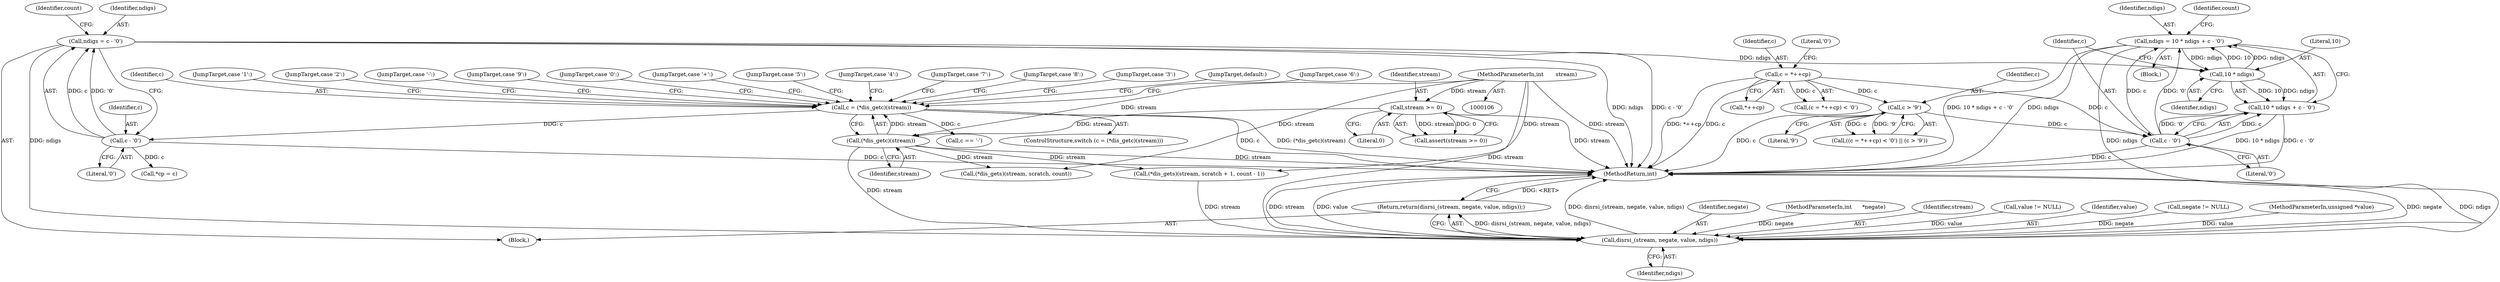 digraph "0_torque_3ed749263abe3d69fa3626d142a5789dcb5a5684@integer" {
"1000338" [label="(Call,ndigs = 10 * ndigs + c - '0')"];
"1000341" [label="(Call,10 * ndigs)"];
"1000338" [label="(Call,ndigs = 10 * ndigs + c - '0')"];
"1000344" [label="(Call,c - '0')"];
"1000332" [label="(Call,c > '9')"];
"1000326" [label="(Call,c = *++cp)"];
"1000266" [label="(Call,ndigs = c - '0')"];
"1000268" [label="(Call,c - '0')"];
"1000169" [label="(Call,c = (*dis_getc)(stream))"];
"1000171" [label="(Call,(*dis_getc)(stream))"];
"1000128" [label="(Call,stream >= 0)"];
"1000107" [label="(MethodParameterIn,int       stream)"];
"1000348" [label="(Call,disrsi_(stream, negate, value, ndigs))"];
"1000347" [label="(Return,return(disrsi_(stream, negate, value, ndigs));)"];
"1000340" [label="(Call,10 * ndigs + c - '0')"];
"1000263" [label="(JumpTarget,case '7':)"];
"1000264" [label="(JumpTarget,case '8':)"];
"1000278" [label="(Call,(*dis_gets)(stream, scratch + 1, count - 1))"];
"1000259" [label="(JumpTarget,case '3':)"];
"1000332" [label="(Call,c > '9')"];
"1000171" [label="(Call,(*dis_getc)(stream))"];
"1000377" [label="(MethodReturn,int)"];
"1000339" [label="(Identifier,ndigs)"];
"1000322" [label="(Block,)"];
"1000342" [label="(Literal,10)"];
"1000340" [label="(Call,10 * ndigs + c - '0')"];
"1000344" [label="(Call,c - '0')"];
"1000327" [label="(Identifier,c)"];
"1000179" [label="(Call,c == '-')"];
"1000362" [label="(JumpTarget,default:)"];
"1000338" [label="(Call,ndigs = 10 * ndigs + c - '0')"];
"1000262" [label="(JumpTarget,case '6':)"];
"1000170" [label="(Identifier,c)"];
"1000331" [label="(Literal,'0')"];
"1000257" [label="(JumpTarget,case '1':)"];
"1000169" [label="(Call,c = (*dis_getc)(stream))"];
"1000129" [label="(Identifier,stream)"];
"1000258" [label="(JumpTarget,case '2':)"];
"1000174" [label="(JumpTarget,case '-':)"];
"1000265" [label="(JumpTarget,case '9':)"];
"1000270" [label="(Literal,'0')"];
"1000253" [label="(JumpTarget,case '0':)"];
"1000127" [label="(Call,assert(stream >= 0))"];
"1000269" [label="(Identifier,c)"];
"1000350" [label="(Identifier,negate)"];
"1000341" [label="(Call,10 * ndigs)"];
"1000326" [label="(Call,c = *++cp)"];
"1000307" [label="(Call,*cp = c)"];
"1000168" [label="(ControlStructure,switch (c = (*dis_getc)(stream)))"];
"1000108" [label="(MethodParameterIn,int      *negate)"];
"1000128" [label="(Call,stream >= 0)"];
"1000346" [label="(Literal,'0')"];
"1000175" [label="(JumpTarget,case '+':)"];
"1000325" [label="(Call,(c = *++cp) < '0')"];
"1000261" [label="(JumpTarget,case '5':)"];
"1000324" [label="(Call,((c = *++cp) < '0') || (c > '9'))"];
"1000333" [label="(Identifier,c)"];
"1000349" [label="(Identifier,stream)"];
"1000260" [label="(JumpTarget,case '4':)"];
"1000122" [label="(Call,value != NULL)"];
"1000273" [label="(Identifier,count)"];
"1000348" [label="(Call,disrsi_(stream, negate, value, ndigs))"];
"1000343" [label="(Identifier,ndigs)"];
"1000173" [label="(Block,)"];
"1000352" [label="(Identifier,ndigs)"];
"1000172" [label="(Identifier,stream)"];
"1000351" [label="(Identifier,value)"];
"1000334" [label="(Literal,'9')"];
"1000268" [label="(Call,c - '0')"];
"1000345" [label="(Identifier,c)"];
"1000267" [label="(Identifier,ndigs)"];
"1000184" [label="(Call,(*dis_gets)(stream, scratch, count))"];
"1000328" [label="(Call,*++cp)"];
"1000347" [label="(Return,return(disrsi_(stream, negate, value, ndigs));)"];
"1000321" [label="(Identifier,count)"];
"1000130" [label="(Literal,0)"];
"1000118" [label="(Call,negate != NULL)"];
"1000109" [label="(MethodParameterIn,unsigned *value)"];
"1000107" [label="(MethodParameterIn,int       stream)"];
"1000266" [label="(Call,ndigs = c - '0')"];
"1000338" -> "1000322"  [label="AST: "];
"1000338" -> "1000340"  [label="CFG: "];
"1000339" -> "1000338"  [label="AST: "];
"1000340" -> "1000338"  [label="AST: "];
"1000321" -> "1000338"  [label="CFG: "];
"1000338" -> "1000377"  [label="DDG: ndigs"];
"1000338" -> "1000377"  [label="DDG: 10 * ndigs + c - '0'"];
"1000341" -> "1000338"  [label="DDG: 10"];
"1000341" -> "1000338"  [label="DDG: ndigs"];
"1000344" -> "1000338"  [label="DDG: c"];
"1000344" -> "1000338"  [label="DDG: '0'"];
"1000338" -> "1000341"  [label="DDG: ndigs"];
"1000338" -> "1000348"  [label="DDG: ndigs"];
"1000341" -> "1000340"  [label="AST: "];
"1000341" -> "1000343"  [label="CFG: "];
"1000342" -> "1000341"  [label="AST: "];
"1000343" -> "1000341"  [label="AST: "];
"1000345" -> "1000341"  [label="CFG: "];
"1000341" -> "1000340"  [label="DDG: 10"];
"1000341" -> "1000340"  [label="DDG: ndigs"];
"1000266" -> "1000341"  [label="DDG: ndigs"];
"1000344" -> "1000340"  [label="AST: "];
"1000344" -> "1000346"  [label="CFG: "];
"1000345" -> "1000344"  [label="AST: "];
"1000346" -> "1000344"  [label="AST: "];
"1000340" -> "1000344"  [label="CFG: "];
"1000344" -> "1000377"  [label="DDG: c"];
"1000344" -> "1000340"  [label="DDG: c"];
"1000344" -> "1000340"  [label="DDG: '0'"];
"1000332" -> "1000344"  [label="DDG: c"];
"1000326" -> "1000344"  [label="DDG: c"];
"1000332" -> "1000324"  [label="AST: "];
"1000332" -> "1000334"  [label="CFG: "];
"1000333" -> "1000332"  [label="AST: "];
"1000334" -> "1000332"  [label="AST: "];
"1000324" -> "1000332"  [label="CFG: "];
"1000332" -> "1000377"  [label="DDG: c"];
"1000332" -> "1000324"  [label="DDG: c"];
"1000332" -> "1000324"  [label="DDG: '9'"];
"1000326" -> "1000332"  [label="DDG: c"];
"1000326" -> "1000325"  [label="AST: "];
"1000326" -> "1000328"  [label="CFG: "];
"1000327" -> "1000326"  [label="AST: "];
"1000328" -> "1000326"  [label="AST: "];
"1000331" -> "1000326"  [label="CFG: "];
"1000326" -> "1000377"  [label="DDG: *++cp"];
"1000326" -> "1000377"  [label="DDG: c"];
"1000326" -> "1000325"  [label="DDG: c"];
"1000266" -> "1000173"  [label="AST: "];
"1000266" -> "1000268"  [label="CFG: "];
"1000267" -> "1000266"  [label="AST: "];
"1000268" -> "1000266"  [label="AST: "];
"1000273" -> "1000266"  [label="CFG: "];
"1000266" -> "1000377"  [label="DDG: ndigs"];
"1000266" -> "1000377"  [label="DDG: c - '0'"];
"1000268" -> "1000266"  [label="DDG: c"];
"1000268" -> "1000266"  [label="DDG: '0'"];
"1000266" -> "1000348"  [label="DDG: ndigs"];
"1000268" -> "1000270"  [label="CFG: "];
"1000269" -> "1000268"  [label="AST: "];
"1000270" -> "1000268"  [label="AST: "];
"1000268" -> "1000377"  [label="DDG: c"];
"1000169" -> "1000268"  [label="DDG: c"];
"1000268" -> "1000307"  [label="DDG: c"];
"1000169" -> "1000168"  [label="AST: "];
"1000169" -> "1000171"  [label="CFG: "];
"1000170" -> "1000169"  [label="AST: "];
"1000171" -> "1000169"  [label="AST: "];
"1000174" -> "1000169"  [label="CFG: "];
"1000175" -> "1000169"  [label="CFG: "];
"1000253" -> "1000169"  [label="CFG: "];
"1000257" -> "1000169"  [label="CFG: "];
"1000258" -> "1000169"  [label="CFG: "];
"1000259" -> "1000169"  [label="CFG: "];
"1000260" -> "1000169"  [label="CFG: "];
"1000261" -> "1000169"  [label="CFG: "];
"1000262" -> "1000169"  [label="CFG: "];
"1000263" -> "1000169"  [label="CFG: "];
"1000264" -> "1000169"  [label="CFG: "];
"1000265" -> "1000169"  [label="CFG: "];
"1000362" -> "1000169"  [label="CFG: "];
"1000169" -> "1000377"  [label="DDG: (*dis_getc)(stream)"];
"1000169" -> "1000377"  [label="DDG: c"];
"1000171" -> "1000169"  [label="DDG: stream"];
"1000169" -> "1000179"  [label="DDG: c"];
"1000171" -> "1000172"  [label="CFG: "];
"1000172" -> "1000171"  [label="AST: "];
"1000171" -> "1000377"  [label="DDG: stream"];
"1000128" -> "1000171"  [label="DDG: stream"];
"1000107" -> "1000171"  [label="DDG: stream"];
"1000171" -> "1000184"  [label="DDG: stream"];
"1000171" -> "1000278"  [label="DDG: stream"];
"1000171" -> "1000348"  [label="DDG: stream"];
"1000128" -> "1000127"  [label="AST: "];
"1000128" -> "1000130"  [label="CFG: "];
"1000129" -> "1000128"  [label="AST: "];
"1000130" -> "1000128"  [label="AST: "];
"1000127" -> "1000128"  [label="CFG: "];
"1000128" -> "1000377"  [label="DDG: stream"];
"1000128" -> "1000127"  [label="DDG: stream"];
"1000128" -> "1000127"  [label="DDG: 0"];
"1000107" -> "1000128"  [label="DDG: stream"];
"1000107" -> "1000106"  [label="AST: "];
"1000107" -> "1000377"  [label="DDG: stream"];
"1000107" -> "1000184"  [label="DDG: stream"];
"1000107" -> "1000278"  [label="DDG: stream"];
"1000107" -> "1000348"  [label="DDG: stream"];
"1000348" -> "1000347"  [label="AST: "];
"1000348" -> "1000352"  [label="CFG: "];
"1000349" -> "1000348"  [label="AST: "];
"1000350" -> "1000348"  [label="AST: "];
"1000351" -> "1000348"  [label="AST: "];
"1000352" -> "1000348"  [label="AST: "];
"1000347" -> "1000348"  [label="CFG: "];
"1000348" -> "1000377"  [label="DDG: stream"];
"1000348" -> "1000377"  [label="DDG: value"];
"1000348" -> "1000377"  [label="DDG: disrsi_(stream, negate, value, ndigs)"];
"1000348" -> "1000377"  [label="DDG: negate"];
"1000348" -> "1000377"  [label="DDG: ndigs"];
"1000348" -> "1000347"  [label="DDG: disrsi_(stream, negate, value, ndigs)"];
"1000278" -> "1000348"  [label="DDG: stream"];
"1000118" -> "1000348"  [label="DDG: negate"];
"1000108" -> "1000348"  [label="DDG: negate"];
"1000122" -> "1000348"  [label="DDG: value"];
"1000109" -> "1000348"  [label="DDG: value"];
"1000347" -> "1000173"  [label="AST: "];
"1000377" -> "1000347"  [label="CFG: "];
"1000347" -> "1000377"  [label="DDG: <RET>"];
"1000340" -> "1000377"  [label="DDG: c - '0'"];
"1000340" -> "1000377"  [label="DDG: 10 * ndigs"];
}
